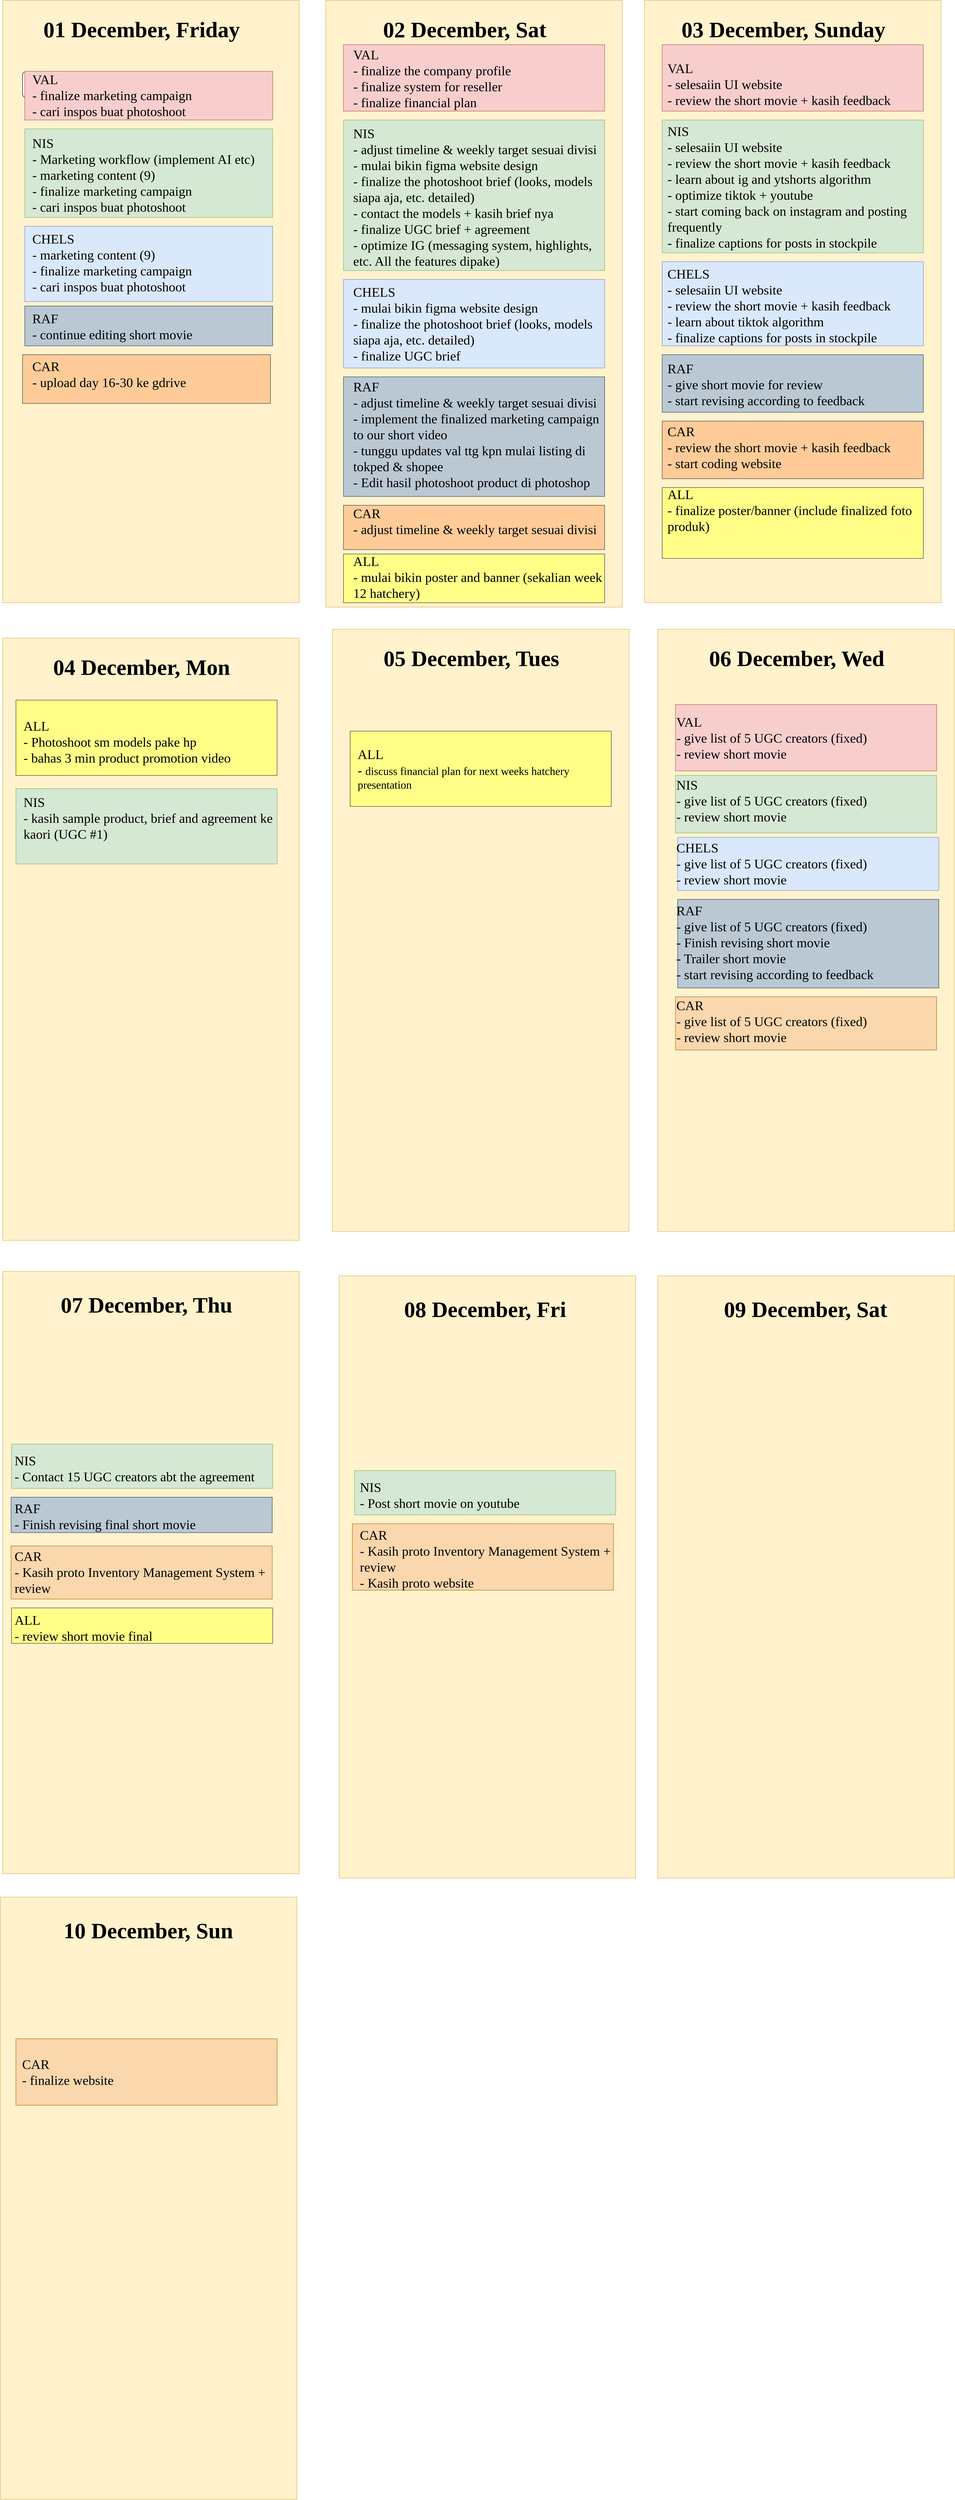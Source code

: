 <mxfile version="22.1.5" type="google">
  <diagram name="Page-1" id="fbf-MbKPUzRCfzMwWw2j">
    <mxGraphModel grid="0" page="0" gridSize="10" guides="1" tooltips="1" connect="1" arrows="1" fold="1" pageScale="1" pageWidth="850" pageHeight="1100" math="0" shadow="0">
      <root>
        <mxCell id="0" />
        <mxCell id="1" parent="0" />
        <mxCell id="4fqIfzkiHuzWojqmN6L3-2" value="" style="rounded=0;whiteSpace=wrap;html=1;fillColor=#fff2cc;strokeColor=#d6b656;" vertex="1" parent="1">
          <mxGeometry x="630" y="4270" width="670" height="1360" as="geometry" />
        </mxCell>
        <mxCell id="4fqIfzkiHuzWojqmN6L3-3" value="" style="rounded=0;whiteSpace=wrap;html=1;fillColor=#d5e8d4;strokeColor=#82b366;" vertex="1" parent="1">
          <mxGeometry x="650" y="4660" width="590" height="100" as="geometry" />
        </mxCell>
        <mxCell id="4fqIfzkiHuzWojqmN6L3-4" value="" style="rounded=0;whiteSpace=wrap;html=1;fillColor=#fad7ac;strokeColor=#b46504;" vertex="1" parent="1">
          <mxGeometry x="649" y="4890" width="590" height="120" as="geometry" />
        </mxCell>
        <mxCell id="4fqIfzkiHuzWojqmN6L3-5" value="" style="rounded=0;whiteSpace=wrap;html=1;fillColor=#bac8d3;strokeColor=#23445d;" vertex="1" parent="1">
          <mxGeometry x="649" y="4780" width="590" height="80" as="geometry" />
        </mxCell>
        <mxCell id="4fqIfzkiHuzWojqmN6L3-6" value="" style="rounded=0;whiteSpace=wrap;html=1;fillColor=#ffff88;strokeColor=#36393d;" vertex="1" parent="1">
          <mxGeometry x="650" y="5030" width="590" height="80" as="geometry" />
        </mxCell>
        <mxCell id="4fqIfzkiHuzWojqmN6L3-7" value="&lt;font style=&quot;font-size: 30px;&quot;&gt;NIS&lt;br&gt;- Contact 15 UGC creators abt the agreement&lt;br&gt;&lt;br&gt;RAF&lt;br&gt;- Finish revising final short movie&lt;br&gt;&lt;br&gt;CAR&lt;br&gt;- Kasih proto Inventory Management System + review&lt;br&gt;&lt;br&gt;ALL&lt;br&gt;- review short movie final&lt;br&gt;&lt;/font&gt;" style="text;html=1;strokeColor=none;fillColor=none;align=left;verticalAlign=middle;whiteSpace=wrap;rounded=0;fontFamily=Times New Roman;fontSize=25;" vertex="1" parent="1">
          <mxGeometry x="655" y="4470" width="620" height="850" as="geometry" />
        </mxCell>
        <mxCell id="4fqIfzkiHuzWojqmN6L3-8" value="" style="rounded=0;whiteSpace=wrap;html=1;fillColor=#fff2cc;strokeColor=#d6b656;" vertex="1" parent="1">
          <mxGeometry x="1390" y="4280" width="670" height="1360" as="geometry" />
        </mxCell>
        <mxCell id="4fqIfzkiHuzWojqmN6L3-9" value="" style="rounded=0;whiteSpace=wrap;html=1;fillColor=#d5e8d4;strokeColor=#82b366;" vertex="1" parent="1">
          <mxGeometry x="1425" y="4720" width="590" height="100" as="geometry" />
        </mxCell>
        <mxCell id="4fqIfzkiHuzWojqmN6L3-10" value="" style="rounded=0;whiteSpace=wrap;html=1;fillColor=#fad7ac;strokeColor=#b46504;" vertex="1" parent="1">
          <mxGeometry x="1420" y="4840" width="590" height="150" as="geometry" />
        </mxCell>
        <mxCell id="4fqIfzkiHuzWojqmN6L3-11" value="" style="rounded=0;whiteSpace=wrap;html=1;fillColor=#fff2cc;strokeColor=#d6b656;" vertex="1" parent="1">
          <mxGeometry x="630" y="1400" width="670" height="1360" as="geometry" />
        </mxCell>
        <mxCell id="4fqIfzkiHuzWojqmN6L3-12" value="" style="rounded=0;whiteSpace=wrap;html=1;fillColor=#ffcc99;strokeColor=#36393d;" vertex="1" parent="1">
          <mxGeometry x="675" y="2200" width="560" height="110" as="geometry" />
        </mxCell>
        <mxCell id="4fqIfzkiHuzWojqmN6L3-13" value="" style="rounded=0;whiteSpace=wrap;html=1;fillColor=#dae8fc;strokeColor=#6c8ebf;" vertex="1" parent="1">
          <mxGeometry x="680" y="1910" width="560" height="170" as="geometry" />
        </mxCell>
        <mxCell id="4fqIfzkiHuzWojqmN6L3-14" value="" style="rounded=0;whiteSpace=wrap;html=1;fillColor=#d5e8d4;strokeColor=#82b366;" vertex="1" parent="1">
          <mxGeometry x="680" y="1690" width="560" height="200" as="geometry" />
        </mxCell>
        <mxCell id="4fqIfzkiHuzWojqmN6L3-15" value="" style="rounded=0;whiteSpace=wrap;html=1;fillColor=#bac8d3;strokeColor=#23445d;" vertex="1" parent="1">
          <mxGeometry x="680" y="2090" width="560" height="90" as="geometry" />
        </mxCell>
        <mxCell id="4fqIfzkiHuzWojqmN6L3-16" value="" style="rounded=0;whiteSpace=wrap;html=1;fillColor=#fff2cc;strokeColor=#d6b656;" vertex="1" parent="1">
          <mxGeometry x="2080" y="1400" width="670" height="1360" as="geometry" />
        </mxCell>
        <mxCell id="4fqIfzkiHuzWojqmN6L3-17" value="" style="rounded=0;whiteSpace=wrap;html=1;fillColor=#f8cecc;strokeColor=#b85450;" vertex="1" parent="1">
          <mxGeometry x="2120" y="1500" width="590" height="150" as="geometry" />
        </mxCell>
        <mxCell id="4fqIfzkiHuzWojqmN6L3-18" value="" style="rounded=0;whiteSpace=wrap;html=1;fillColor=#d5e8d4;strokeColor=#82b366;" vertex="1" parent="1">
          <mxGeometry x="2120" y="1670" width="590" height="300" as="geometry" />
        </mxCell>
        <mxCell id="4fqIfzkiHuzWojqmN6L3-19" value="" style="rounded=0;whiteSpace=wrap;html=1;fillColor=#dae8fc;strokeColor=#6c8ebf;" vertex="1" parent="1">
          <mxGeometry x="2120" y="1990" width="590" height="190" as="geometry" />
        </mxCell>
        <mxCell id="4fqIfzkiHuzWojqmN6L3-20" value="" style="rounded=0;whiteSpace=wrap;html=1;fillColor=#bac8d3;strokeColor=#23445d;" vertex="1" parent="1">
          <mxGeometry x="2120" y="2200" width="590" height="130" as="geometry" />
        </mxCell>
        <mxCell id="4fqIfzkiHuzWojqmN6L3-21" value="" style="rounded=0;whiteSpace=wrap;html=1;fillColor=#ffcc99;strokeColor=#36393d;" vertex="1" parent="1">
          <mxGeometry x="2120" y="2350" width="590" height="130" as="geometry" />
        </mxCell>
        <mxCell id="4fqIfzkiHuzWojqmN6L3-22" value="" style="rounded=0;whiteSpace=wrap;html=1;fillColor=#ffff88;strokeColor=#36393d;" vertex="1" parent="1">
          <mxGeometry x="2120" y="2500" width="590" height="160" as="geometry" />
        </mxCell>
        <mxCell id="4fqIfzkiHuzWojqmN6L3-23" value="&lt;font face=&quot;Times New Roman&quot; style=&quot;font-size: 30px;&quot;&gt;VAL&lt;br&gt;&lt;/font&gt;&lt;span style=&quot;font-size: 30px; background-color: initial;&quot;&gt;-&amp;nbsp;&lt;/span&gt;&lt;span style=&quot;font-size: 30px; font-family: Q_bU-syG4hvflAbIMg88; background-color: initial;&quot;&gt;selesaiin UI website&lt;br&gt;&lt;/span&gt;&lt;span style=&quot;font-size: 30px; font-family: Q_bU-syG4hvflAbIMg88; background-color: initial;&quot;&gt;- review the short movie + kasih feedback&lt;/span&gt;&lt;span style=&quot;font-size: 30px; font-family: Q_bU-syG4hvflAbIMg88; background-color: initial;&quot;&gt;&lt;br&gt;&lt;/span&gt;&lt;p style=&quot;margin: 0px; font-variant-numeric: normal; font-variant-east-asian: normal; font-variant-alternates: normal; font-kerning: auto; font-optical-sizing: auto; font-feature-settings: normal; font-variation-settings: normal; font-variant-position: normal; font-stretch: normal; line-height: normal; min-height: 15px; font-size: 30px;&quot; class=&quot;p2&quot;&gt;&lt;font face=&quot;Q_bU-syG4hvflAbIMg88&quot; style=&quot;font-size: 30px;&quot;&gt;&lt;br&gt;&lt;/font&gt;&lt;/p&gt;&lt;font face=&quot;Q_bU-syG4hvflAbIMg88&quot; style=&quot;font-size: 30px;&quot;&gt;NIS&lt;br&gt;&lt;/font&gt;&lt;span style=&quot;font-size: 30px; font-family: Q_bU-syG4hvflAbIMg88; background-color: initial;&quot;&gt;- selesaiin UI website&lt;br&gt;&lt;/span&gt;&lt;span style=&quot;font-size: 30px; font-family: Q_bU-syG4hvflAbIMg88; background-color: initial;&quot;&gt;- review the short movie + kasih feedback&lt;br&gt;&lt;/span&gt;&lt;span style=&quot;font-size: 30px; font-family: Q_bU-syG4hvflAbIMg88; background-color: initial;&quot;&gt;- learn about ig and ytshorts algorithm&lt;br&gt;&lt;/span&gt;&lt;span style=&quot;font-size: 30px; font-family: Q_bU-syG4hvflAbIMg88; background-color: initial;&quot;&gt;- optimize tiktok + youtube&lt;br&gt;&lt;/span&gt;&lt;span style=&quot;font-size: 30px; font-family: Q_bU-syG4hvflAbIMg88; background-color: initial;&quot;&gt;- start coming back on instagram and posting frequently&lt;/span&gt;&lt;span style=&quot;font-size: 30px; font-family: Q_bU-syG4hvflAbIMg88; background-color: initial;&quot; class=&quot;Apple-converted-space&quot;&gt;&amp;nbsp;&lt;br&gt;&lt;span style=&quot;background-color: initial;&quot;&gt;- finalize captions for posts in stockpile&lt;/span&gt;&lt;br&gt;&lt;/span&gt;&lt;p style=&quot;margin: 0px; font-variant-numeric: normal; font-variant-east-asian: normal; font-variant-alternates: normal; font-kerning: auto; font-optical-sizing: auto; font-feature-settings: normal; font-variation-settings: normal; font-variant-position: normal; font-stretch: normal; line-height: normal; min-height: 15px; font-size: 30px;&quot; class=&quot;p2&quot;&gt;&lt;font face=&quot;Q_bU-syG4hvflAbIMg88&quot; style=&quot;font-size: 30px;&quot;&gt;&lt;br&gt;&lt;/font&gt;&lt;/p&gt;&lt;font face=&quot;Q_bU-syG4hvflAbIMg88&quot; style=&quot;font-size: 30px;&quot;&gt;CHELS&lt;br&gt;&lt;/font&gt;&lt;span style=&quot;font-size: 30px; font-family: Q_bU-syG4hvflAbIMg88; background-color: initial;&quot;&gt;- selesaiin UI website&lt;br&gt;&lt;/span&gt;&lt;span style=&quot;font-size: 30px; font-family: Q_bU-syG4hvflAbIMg88; background-color: initial;&quot;&gt;- review the short movie + kasih feedback&lt;br&gt;&lt;/span&gt;&lt;span style=&quot;font-size: 30px; font-family: Q_bU-syG4hvflAbIMg88; background-color: initial;&quot;&gt;- learn about tiktok algorithm&lt;br&gt;&lt;/span&gt;&lt;span style=&quot;font-size: 30px; font-family: Q_bU-syG4hvflAbIMg88; background-color: initial;&quot;&gt;- finalize captions for posts in stockpile&lt;/span&gt;&lt;span style=&quot;font-size: 30px; font-family: Q_bU-syG4hvflAbIMg88; background-color: initial;&quot;&gt;&lt;br&gt;&lt;/span&gt;&lt;p style=&quot;margin: 0px; font-variant-numeric: normal; font-variant-east-asian: normal; font-variant-alternates: normal; font-kerning: auto; font-optical-sizing: auto; font-feature-settings: normal; font-variation-settings: normal; font-variant-position: normal; font-stretch: normal; line-height: normal; min-height: 15px; font-size: 30px;&quot; class=&quot;p2&quot;&gt;&lt;font face=&quot;Q_bU-syG4hvflAbIMg88&quot; style=&quot;font-size: 30px;&quot;&gt;&lt;br&gt;&lt;/font&gt;&lt;/p&gt;&lt;font face=&quot;Q_bU-syG4hvflAbIMg88&quot; style=&quot;font-size: 30px;&quot;&gt;RAF&lt;br&gt;&lt;/font&gt;&lt;span style=&quot;font-size: 30px; font-family: Q_bU-syG4hvflAbIMg88; background-color: initial;&quot;&gt;- give short movie for review&lt;br&gt;&lt;/span&gt;&lt;font face=&quot;Q_bU-syG4hvflAbIMg88&quot; style=&quot;font-size: 30px;&quot;&gt;- start revising according to feedback&lt;br&gt;&lt;/font&gt;&lt;p style=&quot;margin: 0px; font-variant-numeric: normal; font-variant-east-asian: normal; font-variant-alternates: normal; font-kerning: auto; font-optical-sizing: auto; font-feature-settings: normal; font-variation-settings: normal; font-variant-position: normal; font-stretch: normal; line-height: normal; min-height: 15px; font-size: 30px;&quot; class=&quot;p2&quot;&gt;&lt;font face=&quot;Q_bU-syG4hvflAbIMg88&quot; style=&quot;font-size: 30px;&quot;&gt;&lt;br&gt;&lt;/font&gt;&lt;/p&gt;&lt;font face=&quot;Q_bU-syG4hvflAbIMg88&quot; style=&quot;font-size: 30px;&quot;&gt;CAR&lt;br&gt;&lt;/font&gt;&lt;span style=&quot;font-size: 30px; font-family: Q_bU-syG4hvflAbIMg88; background-color: initial;&quot;&gt;- review the short movie + kasih feedback&lt;br&gt;&lt;/span&gt;&lt;font face=&quot;Q_bU-syG4hvflAbIMg88&quot; style=&quot;font-size: 30px;&quot;&gt;- start coding website&lt;br&gt;&lt;/font&gt;&lt;p style=&quot;margin: 0px; font-variant-numeric: normal; font-variant-east-asian: normal; font-variant-alternates: normal; font-kerning: auto; font-optical-sizing: auto; font-feature-settings: normal; font-variation-settings: normal; font-variant-position: normal; font-stretch: normal; line-height: normal; min-height: 15px; font-size: 30px;&quot; class=&quot;p2&quot;&gt;&lt;font face=&quot;Q_bU-syG4hvflAbIMg88&quot; style=&quot;font-size: 30px;&quot;&gt;&lt;br&gt;&lt;/font&gt;&lt;/p&gt;&lt;font face=&quot;Q_bU-syG4hvflAbIMg88&quot; style=&quot;font-size: 30px;&quot;&gt;ALL&lt;br&gt;&lt;/font&gt;&lt;span style=&quot;font-size: 30px; font-family: Q_bU-syG4hvflAbIMg88; background-color: initial;&quot;&gt;- finalize poster/banner (include finalized foto produk)&lt;/span&gt;&lt;font face=&quot;Q_bU-syG4hvflAbIMg88&quot; style=&quot;font-size: 30px;&quot;&gt;&lt;br&gt;&lt;/font&gt;" style="text;html=1;strokeColor=none;fillColor=none;align=left;verticalAlign=middle;whiteSpace=wrap;rounded=0;fontFamily=Times New Roman;fontSize=25;" vertex="1" parent="1">
          <mxGeometry x="2130" y="1540" width="580" height="1060" as="geometry" />
        </mxCell>
        <mxCell id="4fqIfzkiHuzWojqmN6L3-24" value="" style="rounded=0;whiteSpace=wrap;html=1;fillColor=#fff2cc;strokeColor=#d6b656;" vertex="1" parent="1">
          <mxGeometry x="1360" y="1400" width="670" height="1370" as="geometry" />
        </mxCell>
        <mxCell id="4fqIfzkiHuzWojqmN6L3-25" value="" style="rounded=0;whiteSpace=wrap;html=1;fillColor=#f8cecc;strokeColor=#b85450;" vertex="1" parent="1">
          <mxGeometry x="1400" y="1500" width="590" height="150" as="geometry" />
        </mxCell>
        <mxCell id="4fqIfzkiHuzWojqmN6L3-26" value="" style="rounded=0;whiteSpace=wrap;html=1;fillColor=#d5e8d4;strokeColor=#82b366;" vertex="1" parent="1">
          <mxGeometry x="1400" y="1670" width="590" height="340" as="geometry" />
        </mxCell>
        <mxCell id="4fqIfzkiHuzWojqmN6L3-27" value="" style="rounded=0;whiteSpace=wrap;html=1;fillColor=#dae8fc;strokeColor=#6c8ebf;" vertex="1" parent="1">
          <mxGeometry x="1400" y="2030" width="590" height="200" as="geometry" />
        </mxCell>
        <mxCell id="4fqIfzkiHuzWojqmN6L3-28" value="" style="rounded=0;whiteSpace=wrap;html=1;fillColor=#ffcc99;strokeColor=#36393d;" vertex="1" parent="1">
          <mxGeometry x="1400" y="2540" width="590" height="100" as="geometry" />
        </mxCell>
        <mxCell id="4fqIfzkiHuzWojqmN6L3-29" value="" style="rounded=0;whiteSpace=wrap;html=1;fillColor=#ffff88;strokeColor=#36393d;" vertex="1" parent="1">
          <mxGeometry x="1400" y="2650" width="590" height="110" as="geometry" />
        </mxCell>
        <mxCell id="4fqIfzkiHuzWojqmN6L3-30" value="" style="rounded=0;whiteSpace=wrap;html=1;fillColor=#bac8d3;strokeColor=#23445d;" vertex="1" parent="1">
          <mxGeometry x="1400" y="2250" width="590" height="270" as="geometry" />
        </mxCell>
        <mxCell id="4fqIfzkiHuzWojqmN6L3-31" value="&lt;font face=&quot;Times New Roman&quot; style=&quot;font-size: 30px;&quot;&gt;VAL&lt;br&gt;&lt;/font&gt;&lt;span style=&quot;font-size: 30px; background-color: initial;&quot;&gt;-&amp;nbsp;&lt;/span&gt;&lt;span style=&quot;font-size: 30px; font-family: _QVonr7jQl7oQLysi89x; background-color: initial;&quot;&gt;finalize the company profile&lt;br&gt;&lt;/span&gt;&lt;span style=&quot;font-size: 30px; font-family: _QVonr7jQl7oQLysi89x; background-color: initial;&quot;&gt;- finalize system for reseller&lt;br&gt;&lt;/span&gt;&lt;span style=&quot;font-size: 30px; font-family: _QVonr7jQl7oQLysi89x; background-color: initial;&quot;&gt;- finalize financial plan&lt;/span&gt;&lt;span style=&quot;font-size: 30px; font-family: _QVonr7jQl7oQLysi89x; background-color: initial;&quot;&gt;&lt;br&gt;&lt;/span&gt;&lt;p style=&quot;margin: 0px; font-variant-numeric: normal; font-variant-east-asian: normal; font-variant-alternates: normal; font-kerning: auto; font-optical-sizing: auto; font-feature-settings: normal; font-variation-settings: normal; font-variant-position: normal; font-stretch: normal; line-height: normal; min-height: 15px; font-size: 30px;&quot; class=&quot;p2&quot;&gt;&lt;font face=&quot;_QVonr7jQl7oQLysi89x&quot; style=&quot;font-size: 30px;&quot;&gt;&lt;br&gt;&lt;/font&gt;&lt;/p&gt;&lt;font face=&quot;_QVonr7jQl7oQLysi89x&quot; style=&quot;font-size: 30px;&quot;&gt;NIS&lt;br&gt;&lt;/font&gt;&lt;span style=&quot;font-size: 30px; font-family: _QVonr7jQl7oQLysi89x; background-color: initial;&quot;&gt;- adjust timeline &amp;amp; weekly target sesuai divisi&lt;br&gt;&lt;/span&gt;&lt;span style=&quot;font-size: 30px; font-family: _QVonr7jQl7oQLysi89x; background-color: initial;&quot;&gt;- mulai bikin figma website design&lt;br&gt;&lt;/span&gt;&lt;span style=&quot;font-size: 30px; font-family: _QVonr7jQl7oQLysi89x; background-color: initial;&quot;&gt;- finalize the photoshoot brief (looks, models siapa aja, etc. detailed)&lt;br&gt;&lt;/span&gt;&lt;span style=&quot;font-size: 30px; font-family: _QVonr7jQl7oQLysi89x; background-color: initial;&quot;&gt;- contact the models + kasih brief nya&lt;br&gt;&lt;/span&gt;&lt;span style=&quot;font-size: 30px; font-family: _QVonr7jQl7oQLysi89x; background-color: initial;&quot;&gt;- finalize UGC brief + agreement&lt;br&gt;&lt;/span&gt;&lt;span style=&quot;font-size: 30px; font-family: _QVonr7jQl7oQLysi89x; background-color: initial;&quot;&gt;- optimize IG (messaging system, highlights, etc. All the features dipake)&lt;/span&gt;&lt;span style=&quot;font-size: 30px; font-family: _QVonr7jQl7oQLysi89x; background-color: initial;&quot;&gt;&lt;br&gt;&lt;/span&gt;&lt;p style=&quot;margin: 0px; font-variant-numeric: normal; font-variant-east-asian: normal; font-variant-alternates: normal; font-kerning: auto; font-optical-sizing: auto; font-feature-settings: normal; font-variation-settings: normal; font-variant-position: normal; font-stretch: normal; line-height: normal; min-height: 15px; font-size: 30px;&quot; class=&quot;p2&quot;&gt;&lt;font face=&quot;_QVonr7jQl7oQLysi89x&quot; style=&quot;font-size: 30px;&quot;&gt;&lt;br&gt;&lt;/font&gt;&lt;/p&gt;&lt;font face=&quot;_QVonr7jQl7oQLysi89x&quot; style=&quot;font-size: 30px;&quot;&gt;CHELS&lt;br&gt;&lt;/font&gt;&lt;span style=&quot;font-size: 30px; font-family: _QVonr7jQl7oQLysi89x; background-color: initial;&quot;&gt;- mulai bikin figma website design&lt;br&gt;&lt;/span&gt;&lt;span style=&quot;font-size: 30px; font-family: _QVonr7jQl7oQLysi89x; background-color: initial;&quot;&gt;- finalize the photoshoot brief (looks, models siapa aja, etc. detailed)&lt;br&gt;&lt;/span&gt;&lt;span style=&quot;font-size: 30px; font-family: _QVonr7jQl7oQLysi89x; background-color: initial;&quot;&gt;- finalize UGC brief&amp;nbsp;&lt;/span&gt;&lt;span style=&quot;font-size: 30px; font-family: _QVonr7jQl7oQLysi89x; background-color: initial;&quot;&gt;&lt;br&gt;&lt;/span&gt;&lt;p style=&quot;margin: 0px; font-variant-numeric: normal; font-variant-east-asian: normal; font-variant-alternates: normal; font-kerning: auto; font-optical-sizing: auto; font-feature-settings: normal; font-variation-settings: normal; font-variant-position: normal; font-stretch: normal; line-height: normal; min-height: 15px; font-size: 30px;&quot; class=&quot;p2&quot;&gt;&lt;font face=&quot;_QVonr7jQl7oQLysi89x&quot; style=&quot;font-size: 30px;&quot;&gt;&lt;br&gt;&lt;/font&gt;&lt;/p&gt;&lt;font face=&quot;_QVonr7jQl7oQLysi89x&quot; style=&quot;font-size: 30px;&quot;&gt;RAF&lt;br&gt;&lt;/font&gt;&lt;span style=&quot;font-size: 30px; font-family: _QVonr7jQl7oQLysi89x; background-color: initial;&quot;&gt;- adjust timeline &amp;amp; weekly target sesuai divisi&lt;br&gt;&lt;/span&gt;&lt;span style=&quot;font-size: 30px; font-family: _QVonr7jQl7oQLysi89x; background-color: initial;&quot;&gt;- implement the finalized marketing campaign to our short video&lt;br&gt;&lt;/span&gt;&lt;span style=&quot;font-size: 30px; font-family: _QVonr7jQl7oQLysi89x; background-color: initial;&quot;&gt;- tunggu updates val ttg kpn mulai listing di tokped &amp;amp; shopee&lt;br&gt;&lt;/span&gt;&lt;span style=&quot;font-size: 30px; font-family: _QVonr7jQl7oQLysi89x; background-color: initial;&quot;&gt;- Edit hasil photoshoot product di photoshop&lt;/span&gt;&lt;span style=&quot;font-size: 30px; font-family: _QVonr7jQl7oQLysi89x; background-color: initial;&quot;&gt;&lt;br&gt;&lt;/span&gt;&lt;p style=&quot;margin: 0px; font-variant-numeric: normal; font-variant-east-asian: normal; font-variant-alternates: normal; font-kerning: auto; font-optical-sizing: auto; font-feature-settings: normal; font-variation-settings: normal; font-variant-position: normal; font-stretch: normal; line-height: normal; min-height: 15px; font-size: 30px;&quot; class=&quot;p2&quot;&gt;&lt;font face=&quot;_QVonr7jQl7oQLysi89x&quot; style=&quot;font-size: 30px;&quot;&gt;&lt;br&gt;&lt;/font&gt;&lt;/p&gt;&lt;font face=&quot;_QVonr7jQl7oQLysi89x&quot; style=&quot;font-size: 30px;&quot;&gt;CAR&lt;br&gt;&lt;/font&gt;&lt;span style=&quot;font-size: 30px; font-family: _QVonr7jQl7oQLysi89x; background-color: initial;&quot;&gt;- adjust timeline &amp;amp; weekly target sesuai divisi&lt;br&gt;&lt;/span&gt;&lt;font face=&quot;_QVonr7jQl7oQLysi89x&quot; style=&quot;font-size: 30px;&quot;&gt;&lt;br&gt;ALL&lt;br&gt;- mulai bikin poster and banner (sekalian week 12 hatchery)&amp;nbsp;&lt;br&gt;&lt;/font&gt;" style="text;html=1;strokeColor=none;fillColor=none;align=left;verticalAlign=middle;whiteSpace=wrap;rounded=0;fontFamily=Times New Roman;fontSize=25;" vertex="1" parent="1">
          <mxGeometry x="1420" y="1580" width="580" height="1100" as="geometry" />
        </mxCell>
        <mxCell id="4fqIfzkiHuzWojqmN6L3-32" value="" style="rounded=1;whiteSpace=wrap;html=1;" vertex="1" parent="1">
          <mxGeometry x="675" y="1560" width="120" height="60" as="geometry" />
        </mxCell>
        <mxCell id="4fqIfzkiHuzWojqmN6L3-33" value="01 December, Friday" style="text;html=1;strokeColor=none;fillColor=none;align=center;verticalAlign=middle;whiteSpace=wrap;rounded=0;fontFamily=Times New Roman;fontSize=50;fontStyle=1" vertex="1" parent="1">
          <mxGeometry x="700" y="1450" width="488" height="30" as="geometry" />
        </mxCell>
        <mxCell id="4fqIfzkiHuzWojqmN6L3-34" value="02 December, Sat" style="text;html=1;strokeColor=none;fillColor=none;align=center;verticalAlign=middle;whiteSpace=wrap;rounded=0;fontFamily=Times New Roman;fontSize=50;fontStyle=1" vertex="1" parent="1">
          <mxGeometry x="1430" y="1450" width="488" height="30" as="geometry" />
        </mxCell>
        <mxCell id="4fqIfzkiHuzWojqmN6L3-35" value="03 December, Sunday" style="text;html=1;strokeColor=none;fillColor=none;align=center;verticalAlign=middle;whiteSpace=wrap;rounded=0;fontFamily=Times New Roman;fontSize=50;fontStyle=1" vertex="1" parent="1">
          <mxGeometry x="2150" y="1450" width="488" height="30" as="geometry" />
        </mxCell>
        <mxCell id="4fqIfzkiHuzWojqmN6L3-36" value="" style="rounded=0;whiteSpace=wrap;html=1;fillColor=#fff2cc;strokeColor=#d6b656;" vertex="1" parent="1">
          <mxGeometry x="630" y="2840" width="670" height="1360" as="geometry" />
        </mxCell>
        <mxCell id="4fqIfzkiHuzWojqmN6L3-37" value="04 December, Mon" style="text;html=1;strokeColor=none;fillColor=none;align=center;verticalAlign=middle;whiteSpace=wrap;rounded=0;fontFamily=Times New Roman;fontSize=50;fontStyle=1" vertex="1" parent="1">
          <mxGeometry x="700" y="2890" width="488" height="30" as="geometry" />
        </mxCell>
        <mxCell id="4fqIfzkiHuzWojqmN6L3-38" value="" style="rounded=0;whiteSpace=wrap;html=1;fillColor=#fff2cc;strokeColor=#d6b656;" vertex="1" parent="1">
          <mxGeometry x="1375" y="2820" width="670" height="1360" as="geometry" />
        </mxCell>
        <mxCell id="4fqIfzkiHuzWojqmN6L3-39" value="05 December, Tues" style="text;html=1;strokeColor=none;fillColor=none;align=center;verticalAlign=middle;whiteSpace=wrap;rounded=0;fontFamily=Times New Roman;fontSize=50;fontStyle=1" vertex="1" parent="1">
          <mxGeometry x="1445" y="2870" width="488" height="30" as="geometry" />
        </mxCell>
        <mxCell id="4fqIfzkiHuzWojqmN6L3-40" value="" style="rounded=0;whiteSpace=wrap;html=1;fillColor=#f8cecc;strokeColor=#b85450;" vertex="1" parent="1">
          <mxGeometry x="680" y="1560" width="560" height="110" as="geometry" />
        </mxCell>
        <mxCell id="4fqIfzkiHuzWojqmN6L3-41" value="" style="rounded=0;whiteSpace=wrap;html=1;fillColor=#fff2cc;strokeColor=#d6b656;" vertex="1" parent="1">
          <mxGeometry x="2110" y="2820" width="670" height="1360" as="geometry" />
        </mxCell>
        <mxCell id="4fqIfzkiHuzWojqmN6L3-42" value="&lt;font face=&quot;Times New Roman&quot; style=&quot;font-size: 30px;&quot;&gt;VAL&lt;br&gt;&lt;/font&gt;&lt;span style=&quot;font-size: 30px; background-color: initial;&quot;&gt;-&amp;nbsp;&lt;/span&gt;&lt;span style=&quot;font-size: 30px; font-family: OeQKURFRGHSxB_Ub5INj; background-color: initial;&quot;&gt;finalize marketing campaign&lt;br&gt;&lt;/span&gt;&lt;span style=&quot;font-size: 30px; font-family: OeQKURFRGHSxB_Ub5INj; background-color: initial;&quot;&gt;- cari inspos buat photoshoot&lt;br&gt;&lt;/span&gt;&lt;span style=&quot;font-size: 30px; font-family: OeQKURFRGHSxB_Ub5INj; background-color: initial;&quot;&gt;&lt;br&gt;&lt;/span&gt;&lt;font face=&quot;OeQKURFRGHSxB_Ub5INj&quot; style=&quot;font-size: 30px;&quot;&gt;NIS&lt;br&gt;&lt;/font&gt;&lt;span style=&quot;font-size: 30px; font-family: OeQKURFRGHSxB_Ub5INj; background-color: initial;&quot;&gt;- Marketing workflow (implement AI etc)&lt;br&gt;&lt;/span&gt;&lt;span style=&quot;font-size: 30px; font-family: OeQKURFRGHSxB_Ub5INj; background-color: initial;&quot;&gt;- marketing content (9)&lt;br&gt;&lt;/span&gt;&lt;span style=&quot;font-size: 30px; font-family: OeQKURFRGHSxB_Ub5INj; background-color: initial;&quot;&gt;- finalize marketing campaign&lt;br&gt;&lt;/span&gt;&lt;span style=&quot;font-size: 30px; font-family: OeQKURFRGHSxB_Ub5INj; background-color: initial;&quot;&gt;- cari inspos buat photoshoot&lt;br&gt;&lt;/span&gt;&lt;span style=&quot;font-size: 30px; font-family: OeQKURFRGHSxB_Ub5INj; background-color: initial;&quot;&gt;&lt;br&gt;&lt;/span&gt;&lt;font face=&quot;OeQKURFRGHSxB_Ub5INj&quot; style=&quot;font-size: 30px;&quot;&gt;CHELS&lt;br&gt;&lt;/font&gt;&lt;span style=&quot;font-size: 30px; font-family: OeQKURFRGHSxB_Ub5INj; background-color: initial;&quot;&gt;- marketing content (9)&lt;br&gt;&lt;/span&gt;&lt;span style=&quot;font-size: 30px; font-family: OeQKURFRGHSxB_Ub5INj; background-color: initial;&quot;&gt;- finalize marketing campaign&lt;br&gt;&lt;/span&gt;&lt;span style=&quot;font-size: 30px; font-family: OeQKURFRGHSxB_Ub5INj; background-color: initial;&quot;&gt;- cari inspos buat photoshoot&lt;br&gt;&lt;/span&gt;&lt;span style=&quot;font-size: 30px; font-family: OeQKURFRGHSxB_Ub5INj; background-color: initial;&quot;&gt;&lt;br&gt;&lt;/span&gt;&lt;font face=&quot;OeQKURFRGHSxB_Ub5INj&quot; style=&quot;font-size: 30px;&quot;&gt;RAF&lt;br&gt;&lt;/font&gt;&lt;span style=&quot;font-family: OeQKURFRGHSxB_Ub5INj; font-size: 30px; background-color: initial;&quot;&gt;- continue editing short movie&lt;br&gt;&lt;/span&gt;&lt;font face=&quot;OeQKURFRGHSxB_Ub5INj&quot; style=&quot;font-size: 30px;&quot;&gt;&lt;br&gt;&lt;/font&gt;&lt;font face=&quot;OeQKURFRGHSxB_Ub5INj&quot; style=&quot;font-size: 30px;&quot;&gt;CAR&lt;br&gt;&lt;/font&gt;&lt;span style=&quot;font-size: 30px; font-family: OeQKURFRGHSxB_Ub5INj; background-color: initial;&quot;&gt;- upload day 16-30 ke gdrive&lt;/span&gt;&lt;font face=&quot;OeQKURFRGHSxB_Ub5INj&quot; style=&quot;font-size: 30px;&quot;&gt;&lt;br&gt;&lt;/font&gt;" style="text;html=1;strokeColor=none;fillColor=none;align=left;verticalAlign=middle;whiteSpace=wrap;rounded=0;fontFamily=Times New Roman;fontSize=25;" vertex="1" parent="1">
          <mxGeometry x="695" y="1490" width="580" height="860" as="geometry" />
        </mxCell>
        <mxCell id="4fqIfzkiHuzWojqmN6L3-43" value="06 December, Wed" style="text;html=1;strokeColor=none;fillColor=none;align=center;verticalAlign=middle;whiteSpace=wrap;rounded=0;fontFamily=Times New Roman;fontSize=50;fontStyle=1" vertex="1" parent="1">
          <mxGeometry x="2180" y="2870" width="488" height="30" as="geometry" />
        </mxCell>
        <mxCell id="4fqIfzkiHuzWojqmN6L3-44" value="&lt;font style=&quot;font-size: 30px;&quot;&gt;NIS&lt;br&gt;- Post short movie on youtube&lt;br&gt;&lt;br&gt;CAR&lt;br&gt;- Kasih proto Inventory Management System + review&lt;br&gt;- Kasih proto website&lt;br&gt;&lt;/font&gt;" style="text;html=1;strokeColor=none;fillColor=none;align=left;verticalAlign=middle;whiteSpace=wrap;rounded=0;fontFamily=Times New Roman;fontSize=25;" vertex="1" parent="1">
          <mxGeometry x="1435" y="4440" width="580" height="850" as="geometry" />
        </mxCell>
        <mxCell id="4fqIfzkiHuzWojqmN6L3-45" value="" style="rounded=0;whiteSpace=wrap;html=1;fillColor=#ffff88;strokeColor=#36393d;" vertex="1" parent="1">
          <mxGeometry x="660" y="2980" width="590" height="170" as="geometry" />
        </mxCell>
        <mxCell id="4fqIfzkiHuzWojqmN6L3-46" value="" style="rounded=0;whiteSpace=wrap;html=1;fillColor=#d5e8d4;strokeColor=#82b366;" vertex="1" parent="1">
          <mxGeometry x="660" y="3180" width="590" height="170" as="geometry" />
        </mxCell>
        <mxCell id="4fqIfzkiHuzWojqmN6L3-47" value="" style="rounded=0;whiteSpace=wrap;html=1;fillColor=#ffff88;strokeColor=#36393d;" vertex="1" parent="1">
          <mxGeometry x="1415" y="3050" width="590" height="170" as="geometry" />
        </mxCell>
        <mxCell id="4fqIfzkiHuzWojqmN6L3-48" value="" style="rounded=0;whiteSpace=wrap;html=1;fillColor=#f8cecc;strokeColor=#b85450;" vertex="1" parent="1">
          <mxGeometry x="2150" y="2990" width="590" height="150" as="geometry" />
        </mxCell>
        <mxCell id="4fqIfzkiHuzWojqmN6L3-49" value="" style="rounded=0;whiteSpace=wrap;html=1;fillColor=#d5e8d4;strokeColor=#82b366;" vertex="1" parent="1">
          <mxGeometry x="2150" y="3150" width="590" height="130" as="geometry" />
        </mxCell>
        <mxCell id="4fqIfzkiHuzWojqmN6L3-50" value="" style="rounded=0;whiteSpace=wrap;html=1;fillColor=#dae8fc;strokeColor=#6c8ebf;" vertex="1" parent="1">
          <mxGeometry x="2155" y="3290" width="590" height="120" as="geometry" />
        </mxCell>
        <mxCell id="4fqIfzkiHuzWojqmN6L3-51" value="" style="rounded=0;whiteSpace=wrap;html=1;fillColor=#bac8d3;strokeColor=#23445d;" vertex="1" parent="1">
          <mxGeometry x="2155" y="3430" width="590" height="200" as="geometry" />
        </mxCell>
        <mxCell id="4fqIfzkiHuzWojqmN6L3-52" value="" style="rounded=0;whiteSpace=wrap;html=1;fillColor=#fad7ac;strokeColor=#b46504;" vertex="1" parent="1">
          <mxGeometry x="2150" y="3650" width="590" height="120" as="geometry" />
        </mxCell>
        <mxCell id="4fqIfzkiHuzWojqmN6L3-53" value="&lt;font face=&quot;Times New Roman&quot;&gt;&lt;font style=&quot;font-size: 30px;&quot;&gt;ALL&lt;br&gt;- Photoshoot sm models pake hp&lt;br&gt;- bahas 3 min product promotion video&lt;br&gt;&lt;/font&gt;&lt;br&gt;&lt;/font&gt;&lt;p style=&quot;margin: 0px; font-variant-numeric: normal; font-variant-east-asian: normal; font-variant-alternates: normal; font-kerning: auto; font-optical-sizing: auto; font-feature-settings: normal; font-variation-settings: normal; font-variant-position: normal; font-stretch: normal; line-height: normal; min-height: 15px; font-size: 30px;&quot; class=&quot;p2&quot;&gt;&lt;font face=&quot;tflP8d8BNWB0M9iI6xPX&quot; style=&quot;font-size: 30px;&quot;&gt;&lt;br&gt;&lt;/font&gt;&lt;/p&gt;&lt;font style=&quot;font-size: 30px;&quot;&gt;&lt;font face=&quot;tflP8d8BNWB0M9iI6xPX&quot;&gt;NIS&lt;br&gt;&lt;span style=&quot;background-color: initial;&quot;&gt;-&amp;nbsp;&lt;/span&gt;&lt;span style=&quot;background-color: initial;&quot;&gt;kasih sample product, brief and agreement ke kaori (UGC #1)&lt;/span&gt;&lt;/font&gt;&lt;br&gt;&lt;/font&gt;" style="text;html=1;strokeColor=none;fillColor=none;align=left;verticalAlign=middle;whiteSpace=wrap;rounded=0;fontFamily=Times New Roman;fontSize=25;" vertex="1" parent="1">
          <mxGeometry x="675" y="2970" width="580" height="380" as="geometry" />
        </mxCell>
        <mxCell id="4fqIfzkiHuzWojqmN6L3-54" value="&lt;font face=&quot;Times New Roman&quot;&gt;&lt;font style=&quot;font-size: 30px;&quot;&gt;ALL&lt;br&gt;-&amp;nbsp;&lt;/font&gt;&lt;/font&gt;discuss financial plan for next weeks hatchery presentation" style="text;html=1;strokeColor=none;fillColor=none;align=left;verticalAlign=middle;whiteSpace=wrap;rounded=0;fontFamily=Times New Roman;fontSize=25;" vertex="1" parent="1">
          <mxGeometry x="1430" y="2960" width="570" height="350" as="geometry" />
        </mxCell>
        <mxCell id="4fqIfzkiHuzWojqmN6L3-55" value="&lt;font style=&quot;font-size: 30px;&quot;&gt;VAL&lt;br&gt;&lt;span style=&quot;background-color: initial;&quot;&gt;- give list of 5 UGC creators (fixed)&lt;br&gt;&lt;/span&gt;&lt;span style=&quot;background-color: initial;&quot;&gt;- review short movie&amp;nbsp;&lt;/span&gt;&lt;span style=&quot;background-color: initial;&quot;&gt;&lt;br&gt;&lt;/span&gt;&lt;/font&gt;&lt;p style=&quot;margin: 0px; font-variant-numeric: normal; font-variant-east-asian: normal; font-variant-alternates: normal; font-kerning: auto; font-optical-sizing: auto; font-feature-settings: normal; font-variation-settings: normal; font-variant-position: normal; font-stretch: normal; line-height: normal; min-height: 15px; font-size: 30px;&quot; class=&quot;p2&quot;&gt;&lt;font style=&quot;font-size: 30px;&quot;&gt;&lt;br&gt;&lt;/font&gt;&lt;/p&gt;&lt;font style=&quot;font-size: 30px;&quot;&gt;NIS&lt;br&gt;&lt;span style=&quot;background-color: initial;&quot;&gt;- give list of 5 UGC creators (fixed)&lt;br&gt;&lt;/span&gt;&lt;span style=&quot;background-color: initial;&quot;&gt;- review short movie &lt;/span&gt;&lt;span style=&quot;background-color: initial;&quot; class=&quot;Apple-converted-space&quot;&gt;&amp;nbsp;&lt;/span&gt;&lt;span style=&quot;background-color: initial;&quot;&gt;&lt;br&gt;&lt;/span&gt;&lt;/font&gt;&lt;p style=&quot;margin: 0px; font-variant-numeric: normal; font-variant-east-asian: normal; font-variant-alternates: normal; font-kerning: auto; font-optical-sizing: auto; font-feature-settings: normal; font-variation-settings: normal; font-variant-position: normal; font-stretch: normal; line-height: normal; min-height: 15px; font-size: 30px;&quot; class=&quot;p2&quot;&gt;&lt;font style=&quot;font-size: 30px;&quot;&gt;&lt;br&gt;&lt;/font&gt;&lt;/p&gt;&lt;font style=&quot;font-size: 30px;&quot;&gt;CHELS&lt;br&gt;&lt;span style=&quot;background-color: initial;&quot;&gt;- give list of 5 UGC creators (fixed)&lt;br&gt;&lt;/span&gt;&lt;span style=&quot;background-color: initial;&quot;&gt;- review short movie &lt;/span&gt;&lt;span style=&quot;background-color: initial;&quot; class=&quot;Apple-converted-space&quot;&gt;&amp;nbsp;&lt;/span&gt;&lt;span style=&quot;background-color: initial;&quot;&gt;&lt;br&gt;&lt;/span&gt;&lt;/font&gt;&lt;p style=&quot;margin: 0px; font-variant-numeric: normal; font-variant-east-asian: normal; font-variant-alternates: normal; font-kerning: auto; font-optical-sizing: auto; font-feature-settings: normal; font-variation-settings: normal; font-variant-position: normal; font-stretch: normal; line-height: normal; min-height: 15px; font-size: 30px;&quot; class=&quot;p2&quot;&gt;&lt;font style=&quot;font-size: 30px;&quot;&gt;&lt;br&gt;&lt;/font&gt;&lt;/p&gt;&lt;font style=&quot;font-size: 30px;&quot;&gt;RAF&lt;br&gt;&lt;span style=&quot;background-color: initial;&quot;&gt;- give list of 5 UGC creators (fixed)&lt;br&gt;&lt;/span&gt;&lt;span style=&quot;background-color: initial;&quot;&gt;- Finish revising short movie&lt;br&gt;&lt;/span&gt;- Trailer short movie&lt;br&gt;&lt;span style=&quot;background-color: initial;&quot;&gt;- start revising according to feedback&lt;br&gt;&lt;/span&gt;&lt;/font&gt;&lt;p style=&quot;margin: 0px; font-variant-numeric: normal; font-variant-east-asian: normal; font-variant-alternates: normal; font-kerning: auto; font-optical-sizing: auto; font-feature-settings: normal; font-variation-settings: normal; font-variant-position: normal; font-stretch: normal; line-height: normal; min-height: 15px; font-size: 30px;&quot; class=&quot;p2&quot;&gt;&lt;font style=&quot;font-size: 30px;&quot;&gt;&lt;br&gt;&lt;/font&gt;&lt;/p&gt;&lt;font style=&quot;font-size: 30px;&quot;&gt;CAR&lt;br&gt;&lt;span style=&quot;background-color: initial;&quot;&gt;- give list of 5 UGC creators (fixed)&lt;br&gt;- review short movie&lt;/span&gt;&lt;span style=&quot;background-color: initial;&quot; class=&quot;Apple-converted-space&quot;&gt;&amp;nbsp;&lt;/span&gt;&lt;br&gt;&lt;/font&gt;" style="text;html=1;strokeColor=none;fillColor=none;align=left;verticalAlign=middle;whiteSpace=wrap;rounded=0;fontFamily=Times New Roman;fontSize=25;" vertex="1" parent="1">
          <mxGeometry x="2150" y="2860" width="600" height="1050" as="geometry" />
        </mxCell>
        <mxCell id="4fqIfzkiHuzWojqmN6L3-56" value="07 December, Thu" style="text;html=1;strokeColor=none;fillColor=none;align=center;verticalAlign=middle;whiteSpace=wrap;rounded=0;fontFamily=Times New Roman;fontSize=50;fontStyle=1" vertex="1" parent="1">
          <mxGeometry x="711" y="4330" width="488" height="30" as="geometry" />
        </mxCell>
        <mxCell id="4fqIfzkiHuzWojqmN6L3-57" value="08 December, Fri" style="text;html=1;strokeColor=none;fillColor=none;align=center;verticalAlign=middle;whiteSpace=wrap;rounded=0;fontFamily=Times New Roman;fontSize=50;fontStyle=1" vertex="1" parent="1">
          <mxGeometry x="1476" y="4340" width="488" height="30" as="geometry" />
        </mxCell>
        <mxCell id="4fqIfzkiHuzWojqmN6L3-58" value="" style="rounded=0;whiteSpace=wrap;html=1;fillColor=#fff2cc;strokeColor=#d6b656;" vertex="1" parent="1">
          <mxGeometry x="2110" y="4280" width="670" height="1360" as="geometry" />
        </mxCell>
        <mxCell id="4fqIfzkiHuzWojqmN6L3-59" value="09 December, Sat" style="text;html=1;strokeColor=none;fillColor=none;align=center;verticalAlign=middle;whiteSpace=wrap;rounded=0;fontFamily=Times New Roman;fontSize=50;fontStyle=1" vertex="1" parent="1">
          <mxGeometry x="2200" y="4340" width="488" height="30" as="geometry" />
        </mxCell>
        <mxCell id="_bSrDHOQWB3IjEJ-vkbJ-1" value="" style="rounded=0;whiteSpace=wrap;html=1;fillColor=#fff2cc;strokeColor=#d6b656;" vertex="1" parent="1">
          <mxGeometry x="625" y="5683" width="670" height="1360" as="geometry" />
        </mxCell>
        <mxCell id="_bSrDHOQWB3IjEJ-vkbJ-2" value="10 December, Sun" style="text;html=1;strokeColor=none;fillColor=none;align=center;verticalAlign=middle;whiteSpace=wrap;rounded=0;fontFamily=Times New Roman;fontSize=50;fontStyle=1" vertex="1" parent="1">
          <mxGeometry x="715" y="5743" width="488" height="30" as="geometry" />
        </mxCell>
        <mxCell id="_bSrDHOQWB3IjEJ-vkbJ-7" value="" style="rounded=0;whiteSpace=wrap;html=1;fillColor=#fad7ac;strokeColor=#b46504;" vertex="1" parent="1">
          <mxGeometry x="660" y="6003" width="590" height="150" as="geometry" />
        </mxCell>
        <mxCell id="_bSrDHOQWB3IjEJ-vkbJ-8" value="&lt;font style=&quot;font-size: 30px;&quot;&gt;CAR&lt;br&gt;- finalize website&lt;br&gt;&lt;/font&gt;" style="text;html=1;strokeColor=none;fillColor=none;align=left;verticalAlign=middle;whiteSpace=wrap;rounded=0;fontFamily=Times New Roman;fontSize=25;" vertex="1" parent="1">
          <mxGeometry x="672" y="6014.5" width="580" height="127" as="geometry" />
        </mxCell>
      </root>
    </mxGraphModel>
  </diagram>
</mxfile>
